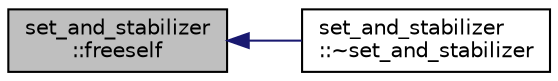 digraph "set_and_stabilizer::freeself"
{
  edge [fontname="Helvetica",fontsize="10",labelfontname="Helvetica",labelfontsize="10"];
  node [fontname="Helvetica",fontsize="10",shape=record];
  rankdir="LR";
  Node182 [label="set_and_stabilizer\l::freeself",height=0.2,width=0.4,color="black", fillcolor="grey75", style="filled", fontcolor="black"];
  Node182 -> Node183 [dir="back",color="midnightblue",fontsize="10",style="solid",fontname="Helvetica"];
  Node183 [label="set_and_stabilizer\l::~set_and_stabilizer",height=0.2,width=0.4,color="black", fillcolor="white", style="filled",URL="$de/df6/classset__and__stabilizer.html#a81839e1899f804e68f8ec45955a7d718"];
}
